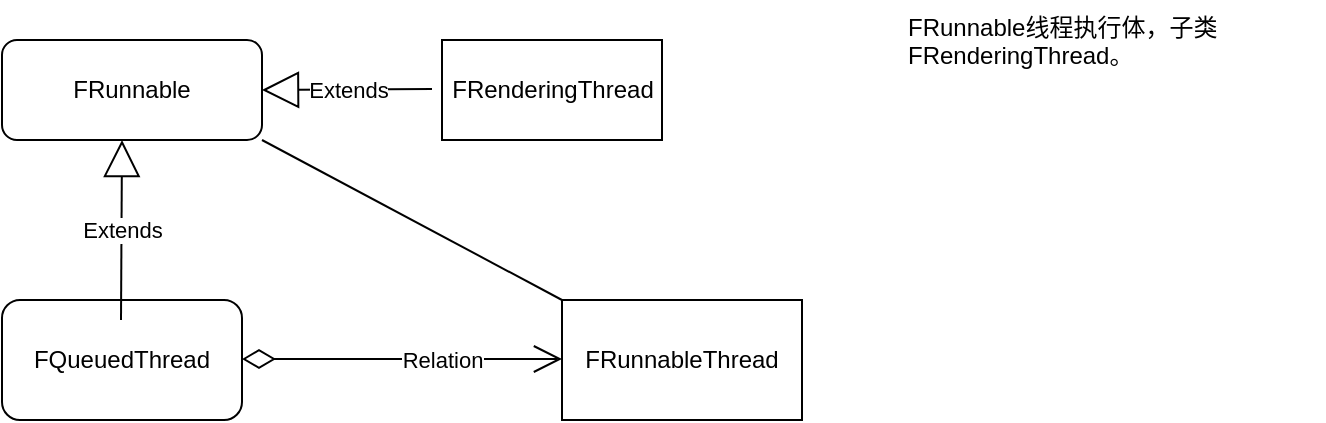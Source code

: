 <mxfile version="15.3.4" type="github"><diagram id="5KZ0ZVmHSSi7vN0LWAgk" name="Page-1"><mxGraphModel dx="1422" dy="762" grid="1" gridSize="10" guides="1" tooltips="1" connect="1" arrows="1" fold="1" page="1" pageScale="1" pageWidth="850" pageHeight="1100" math="0" shadow="0"><root><mxCell id="0"/><mxCell id="1" parent="0"/><mxCell id="Va2hPkyqXW4dqxcvswAF-1" value="FRunnable" style="rounded=1;whiteSpace=wrap;html=1;hachureGap=4;pointerEvents=0;" vertex="1" parent="1"><mxGeometry x="130" y="50" width="130" height="50" as="geometry"/></mxCell><mxCell id="Va2hPkyqXW4dqxcvswAF-3" value="FQueuedThread" style="whiteSpace=wrap;html=1;rounded=1;hachureGap=4;" vertex="1" parent="1"><mxGeometry x="130" y="180" width="120" height="60" as="geometry"/></mxCell><mxCell id="Va2hPkyqXW4dqxcvswAF-14" value="FRunnableThread" style="rounded=0;whiteSpace=wrap;html=1;hachureGap=4;pointerEvents=0;" vertex="1" parent="1"><mxGeometry x="410" y="180" width="120" height="60" as="geometry"/></mxCell><mxCell id="Va2hPkyqXW4dqxcvswAF-22" value="Relation" style="endArrow=open;html=1;endSize=12;startArrow=diamondThin;startSize=14;startFill=0;edgeStyle=orthogonalEdgeStyle;sourcePerimeterSpacing=8;targetPerimeterSpacing=8;" edge="1" parent="1"><mxGeometry x="0.25" relative="1" as="geometry"><mxPoint x="250" y="209.5" as="sourcePoint"/><mxPoint x="410" y="209.5" as="targetPoint"/><mxPoint as="offset"/></mxGeometry></mxCell><mxCell id="Va2hPkyqXW4dqxcvswAF-25" value="Extends" style="endArrow=block;endSize=16;endFill=0;html=1;sourcePerimeterSpacing=8;targetPerimeterSpacing=8;" edge="1" parent="1"><mxGeometry width="160" relative="1" as="geometry"><mxPoint x="189.5" y="190" as="sourcePoint"/><mxPoint x="190" y="100" as="targetPoint"/></mxGeometry></mxCell><mxCell id="Va2hPkyqXW4dqxcvswAF-27" value="Extends" style="endArrow=block;endSize=16;endFill=0;html=1;sourcePerimeterSpacing=8;targetPerimeterSpacing=8;entryX=1;entryY=0.5;entryDx=0;entryDy=0;" edge="1" parent="1" target="Va2hPkyqXW4dqxcvswAF-1"><mxGeometry width="160" relative="1" as="geometry"><mxPoint x="345" y="74.5" as="sourcePoint"/><mxPoint x="505" y="74.5" as="targetPoint"/></mxGeometry></mxCell><mxCell id="Va2hPkyqXW4dqxcvswAF-28" value="FRenderingThread" style="html=1;hachureGap=4;pointerEvents=0;" vertex="1" parent="1"><mxGeometry x="350" y="50" width="110" height="50" as="geometry"/></mxCell><mxCell id="Va2hPkyqXW4dqxcvswAF-29" value="FRunnable线程执行体，子类 FRenderingThread。" style="text;html=1;strokeColor=none;fillColor=none;align=left;verticalAlign=top;whiteSpace=wrap;rounded=0;hachureGap=4;pointerEvents=0;horizontal=1;" vertex="1" parent="1"><mxGeometry x="581" y="30" width="210" height="170" as="geometry"/></mxCell><mxCell id="Va2hPkyqXW4dqxcvswAF-31" value="" style="endArrow=none;html=1;startSize=14;endSize=14;sourcePerimeterSpacing=8;targetPerimeterSpacing=8;exitX=0;exitY=0;exitDx=0;exitDy=0;" edge="1" parent="1" source="Va2hPkyqXW4dqxcvswAF-14"><mxGeometry width="50" height="50" relative="1" as="geometry"><mxPoint x="330" y="170" as="sourcePoint"/><mxPoint x="260" y="100" as="targetPoint"/></mxGeometry></mxCell></root></mxGraphModel></diagram></mxfile>